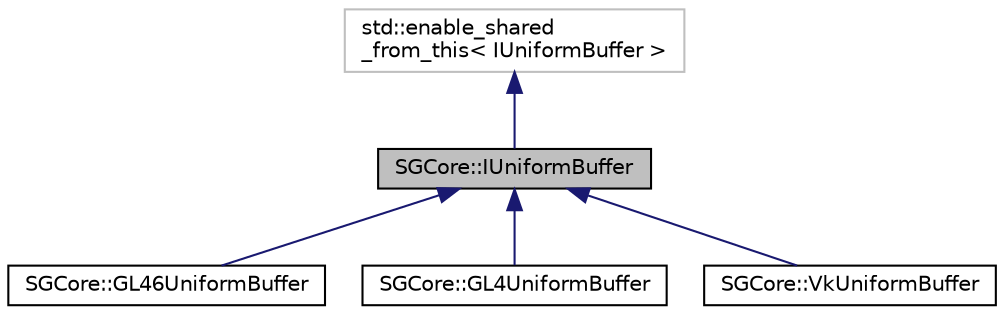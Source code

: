digraph "SGCore::IUniformBuffer"
{
 // LATEX_PDF_SIZE
  edge [fontname="Helvetica",fontsize="10",labelfontname="Helvetica",labelfontsize="10"];
  node [fontname="Helvetica",fontsize="10",shape=record];
  Node1 [label="SGCore::IUniformBuffer",height=0.2,width=0.4,color="black", fillcolor="grey75", style="filled", fontcolor="black",tooltip=" "];
  Node2 -> Node1 [dir="back",color="midnightblue",fontsize="10",style="solid"];
  Node2 [label="std::enable_shared\l_from_this\< IUniformBuffer \>",height=0.2,width=0.4,color="grey75", fillcolor="white", style="filled",tooltip=" "];
  Node1 -> Node3 [dir="back",color="midnightblue",fontsize="10",style="solid"];
  Node3 [label="SGCore::GL46UniformBuffer",height=0.2,width=0.4,color="black", fillcolor="white", style="filled",URL="$classSGCore_1_1GL46UniformBuffer.html",tooltip=" "];
  Node1 -> Node4 [dir="back",color="midnightblue",fontsize="10",style="solid"];
  Node4 [label="SGCore::GL4UniformBuffer",height=0.2,width=0.4,color="black", fillcolor="white", style="filled",URL="$classSGCore_1_1GL4UniformBuffer.html",tooltip=" "];
  Node1 -> Node5 [dir="back",color="midnightblue",fontsize="10",style="solid"];
  Node5 [label="SGCore::VkUniformBuffer",height=0.2,width=0.4,color="black", fillcolor="white", style="filled",URL="$classSGCore_1_1VkUniformBuffer.html",tooltip=" "];
}
